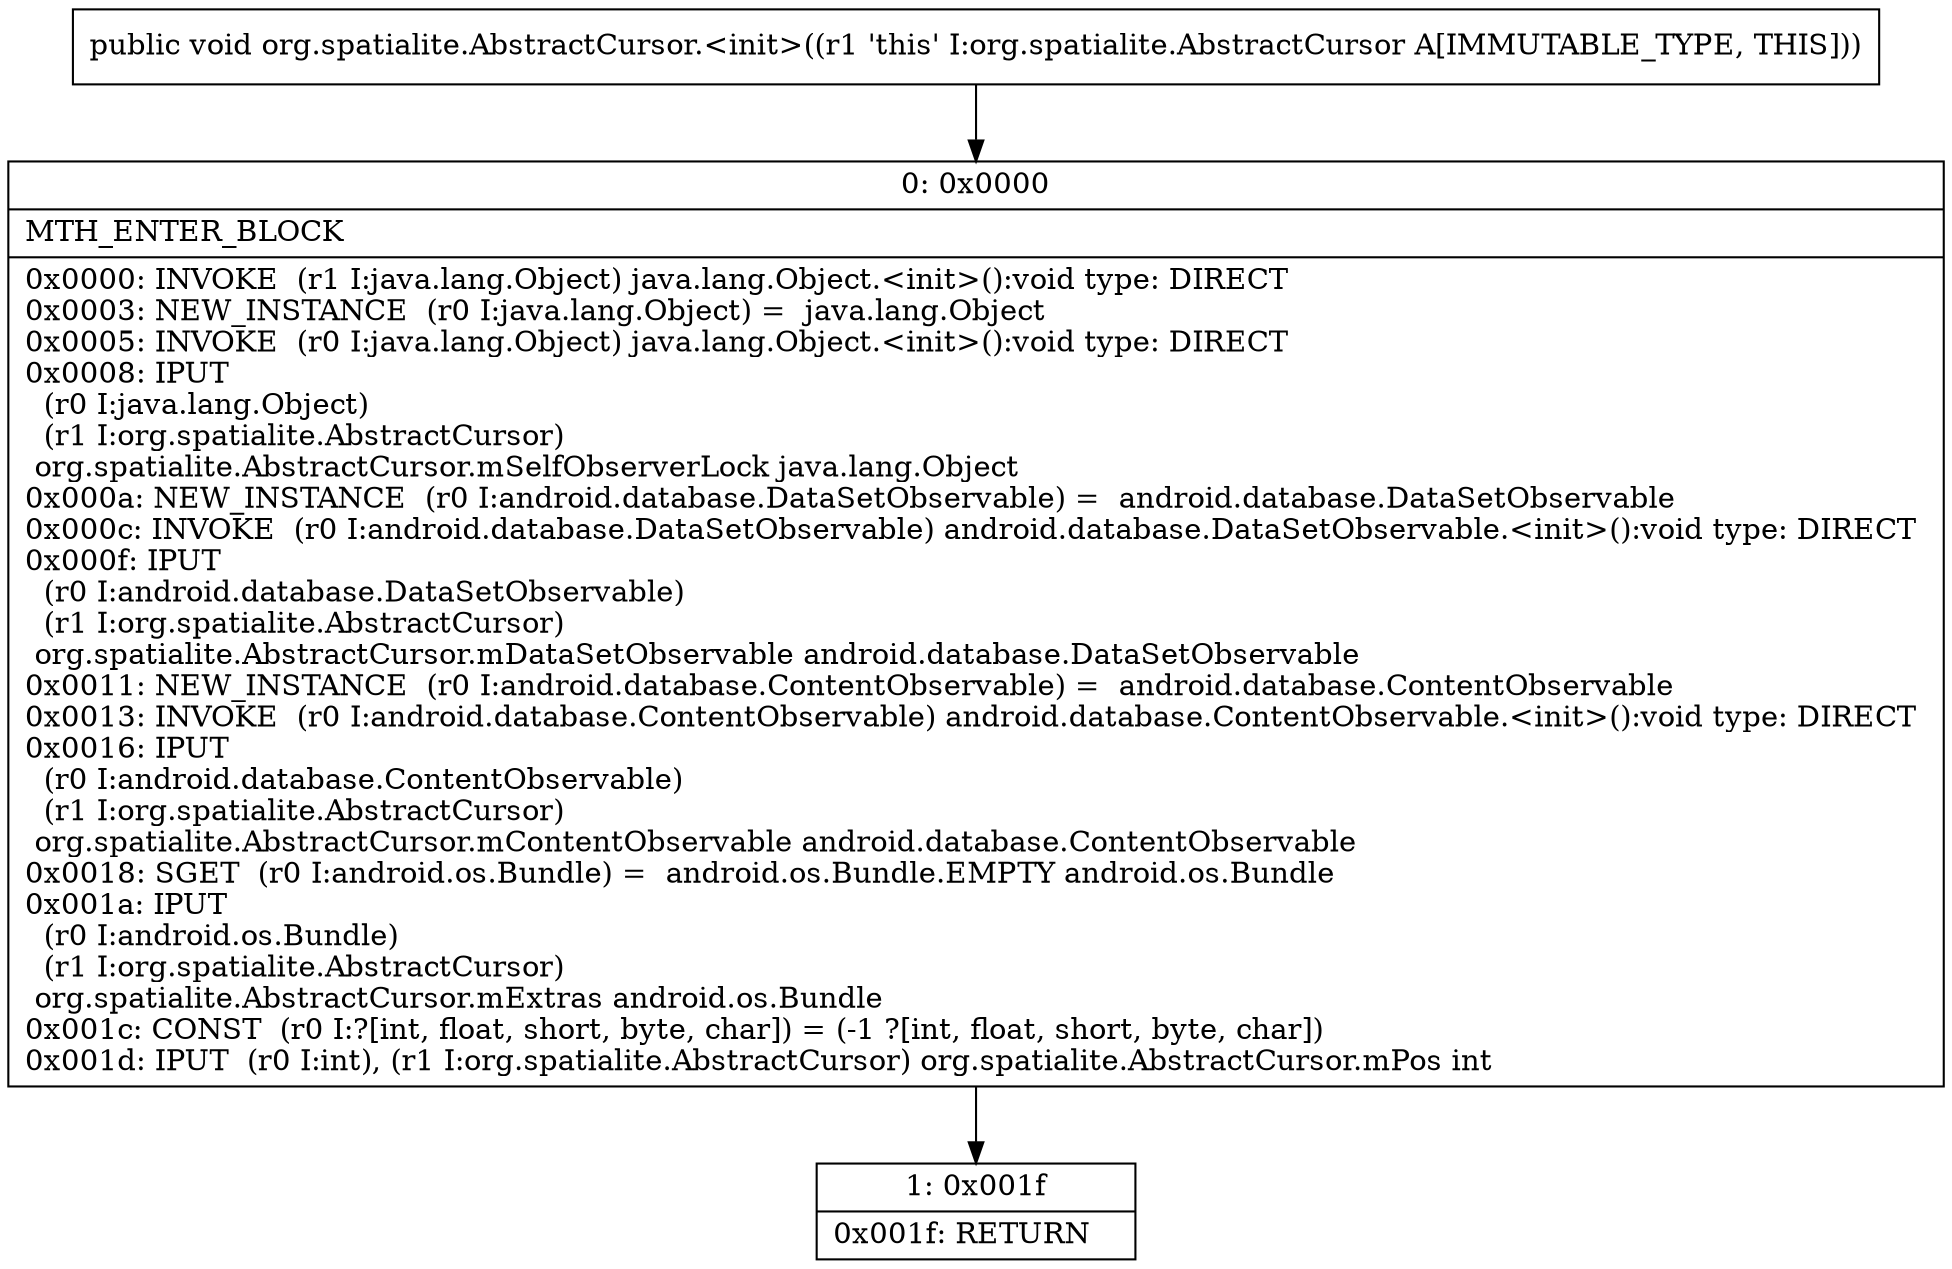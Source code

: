 digraph "CFG fororg.spatialite.AbstractCursor.\<init\>()V" {
Node_0 [shape=record,label="{0\:\ 0x0000|MTH_ENTER_BLOCK\l|0x0000: INVOKE  (r1 I:java.lang.Object) java.lang.Object.\<init\>():void type: DIRECT \l0x0003: NEW_INSTANCE  (r0 I:java.lang.Object) =  java.lang.Object \l0x0005: INVOKE  (r0 I:java.lang.Object) java.lang.Object.\<init\>():void type: DIRECT \l0x0008: IPUT  \l  (r0 I:java.lang.Object)\l  (r1 I:org.spatialite.AbstractCursor)\l org.spatialite.AbstractCursor.mSelfObserverLock java.lang.Object \l0x000a: NEW_INSTANCE  (r0 I:android.database.DataSetObservable) =  android.database.DataSetObservable \l0x000c: INVOKE  (r0 I:android.database.DataSetObservable) android.database.DataSetObservable.\<init\>():void type: DIRECT \l0x000f: IPUT  \l  (r0 I:android.database.DataSetObservable)\l  (r1 I:org.spatialite.AbstractCursor)\l org.spatialite.AbstractCursor.mDataSetObservable android.database.DataSetObservable \l0x0011: NEW_INSTANCE  (r0 I:android.database.ContentObservable) =  android.database.ContentObservable \l0x0013: INVOKE  (r0 I:android.database.ContentObservable) android.database.ContentObservable.\<init\>():void type: DIRECT \l0x0016: IPUT  \l  (r0 I:android.database.ContentObservable)\l  (r1 I:org.spatialite.AbstractCursor)\l org.spatialite.AbstractCursor.mContentObservable android.database.ContentObservable \l0x0018: SGET  (r0 I:android.os.Bundle) =  android.os.Bundle.EMPTY android.os.Bundle \l0x001a: IPUT  \l  (r0 I:android.os.Bundle)\l  (r1 I:org.spatialite.AbstractCursor)\l org.spatialite.AbstractCursor.mExtras android.os.Bundle \l0x001c: CONST  (r0 I:?[int, float, short, byte, char]) = (\-1 ?[int, float, short, byte, char]) \l0x001d: IPUT  (r0 I:int), (r1 I:org.spatialite.AbstractCursor) org.spatialite.AbstractCursor.mPos int \l}"];
Node_1 [shape=record,label="{1\:\ 0x001f|0x001f: RETURN   \l}"];
MethodNode[shape=record,label="{public void org.spatialite.AbstractCursor.\<init\>((r1 'this' I:org.spatialite.AbstractCursor A[IMMUTABLE_TYPE, THIS])) }"];
MethodNode -> Node_0;
Node_0 -> Node_1;
}

